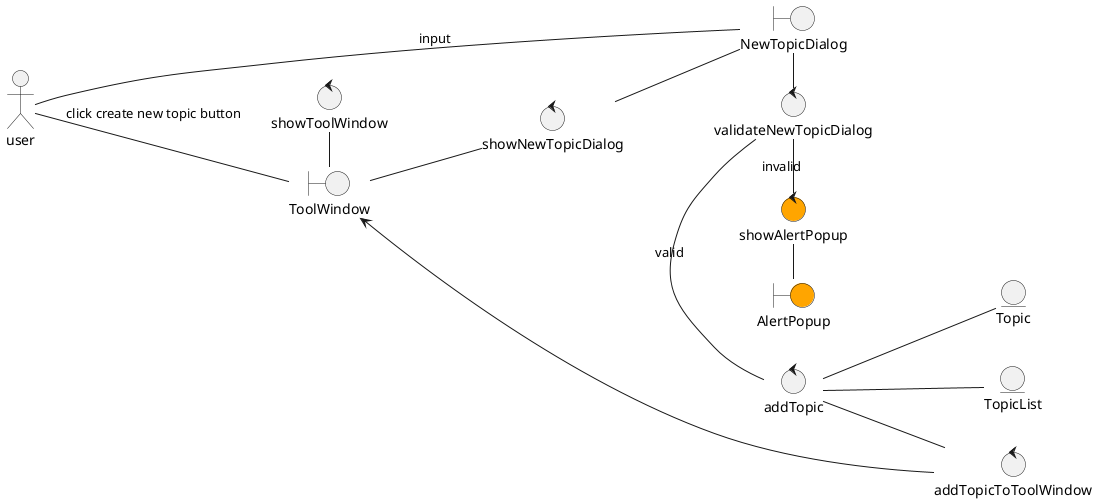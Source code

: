 # topicを作る

ユーザーは `ToolWindow` を開き、 "create new topic" ボタンをクリックする。
システムは `NewTopicDialog` を表示する。
ユーザーは "topic name" と "description" を記入し、 "submit" ボタンを送信する。
システムは入力値をチェックし、 `TopicList` に新しい `Topic` を追加し、`ToolWindow` に反映し、focusする。

## 入力されたtopic nameが空だった場合

`NewTopicDialog` は表示したまま、手前に `AlertPopup` を表示する。

@startuml

left to right direction

/' definition '/
actor user

entity TopicList
entity Topic

boundary ToolWindow
boundary NewTopicDialog
boundary AlertPopup #orange

control showToolWindow
control showNewTopicDialog
control validateNewTopicDialog
control addTopic
control addTopicToToolWindow
control showAlertPopup #orange

/' flow '/

user -- ToolWindow : click create new topic button
showToolWindow - ToolWindow

ToolWindow -- showNewTopicDialog
showNewTopicDialog -- NewTopicDialog

user -- NewTopicDialog : input
NewTopicDialog - validateNewTopicDialog

validateNewTopicDialog - addTopic : valid
validateNewTopicDialog - showAlertPopup : invalid

addTopic -- TopicList
addTopic -- Topic

showAlertPopup - AlertPopup

addTopic -- addTopicToToolWindow
addTopicToToolWindow --> ToolWindow
@enduml